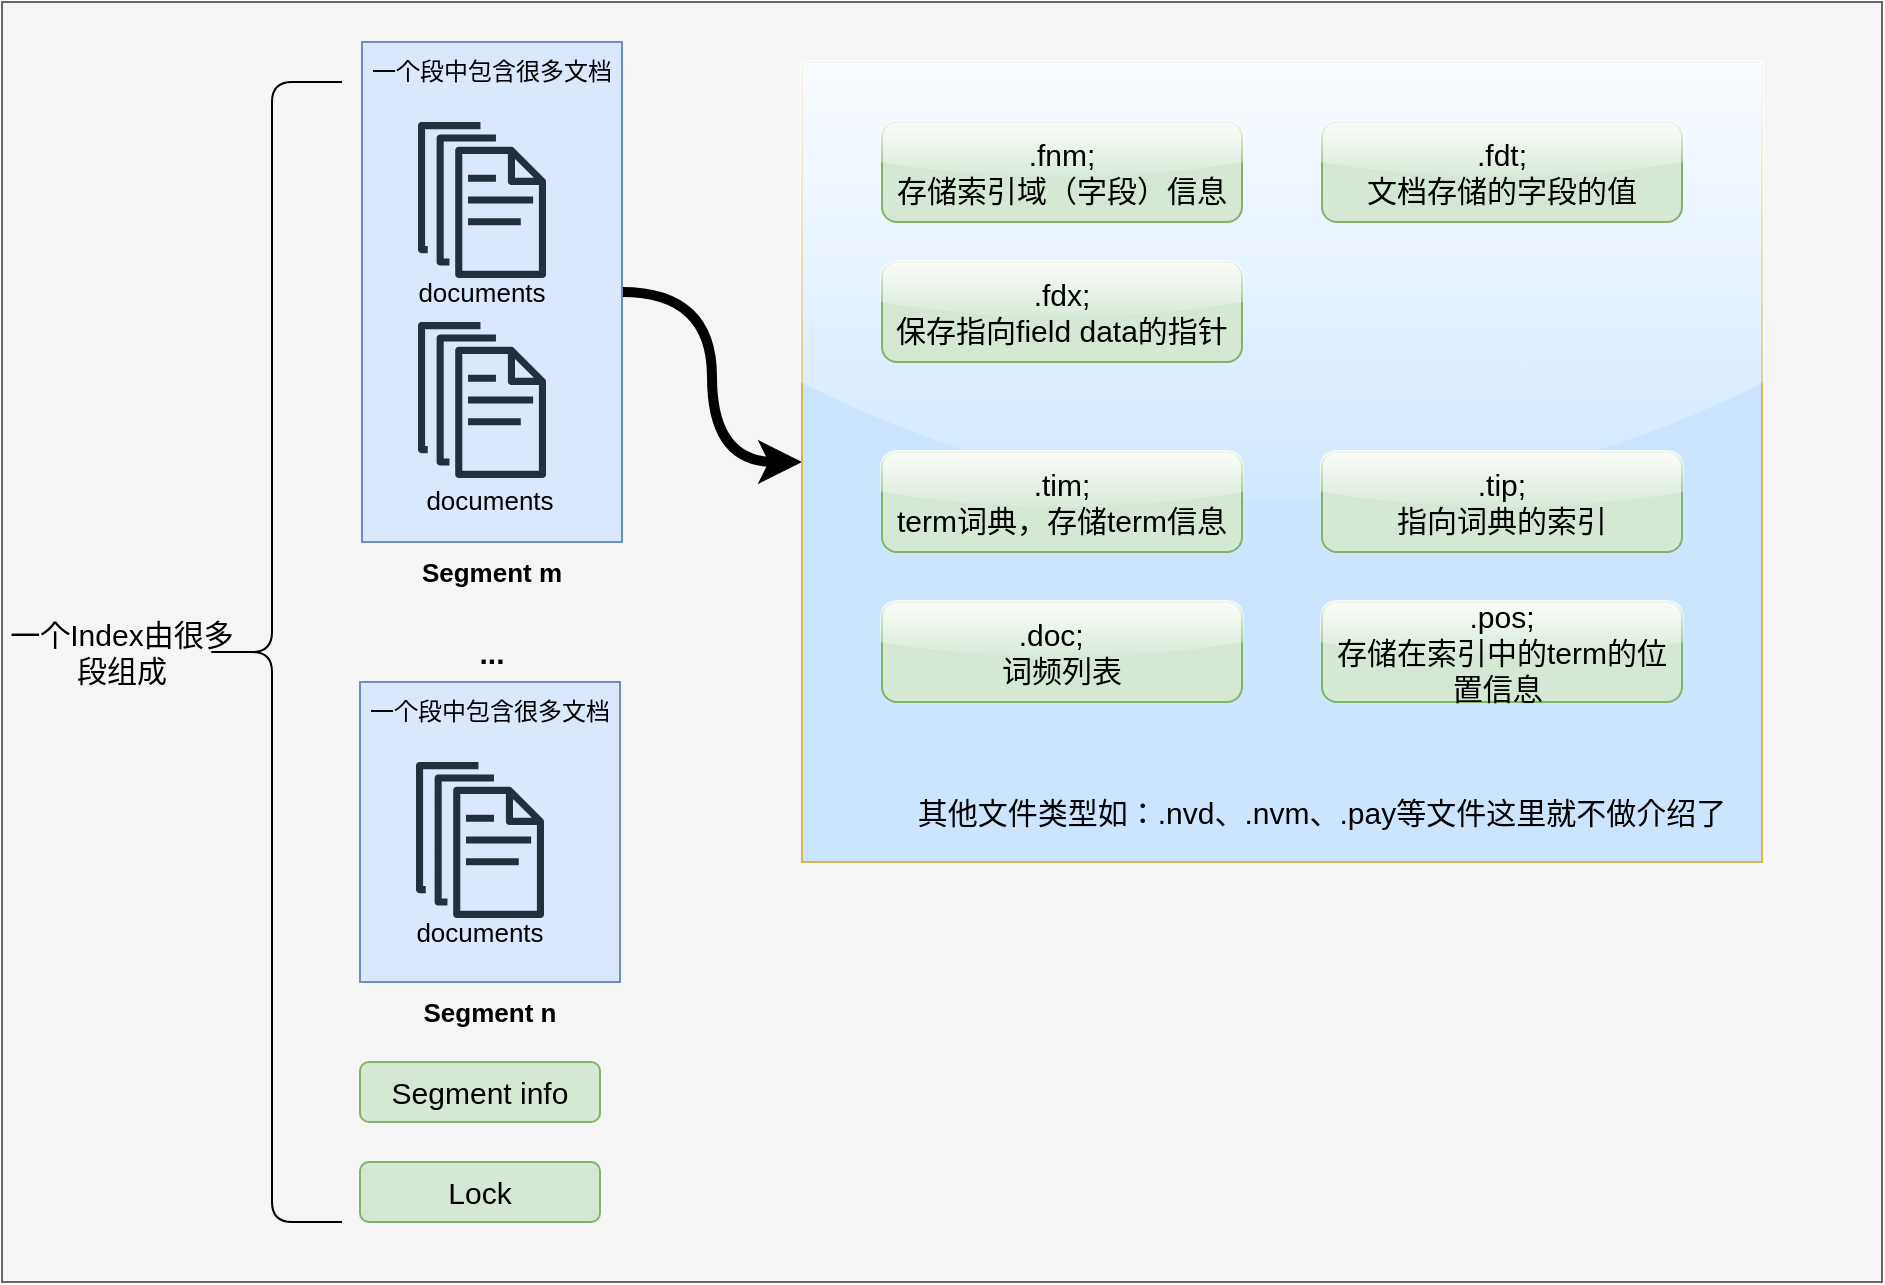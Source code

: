 <mxfile version="20.5.3" type="github">
  <diagram id="1ziBkIOy0aIOfrTeset_" name="第 1 页">
    <mxGraphModel dx="1773" dy="621" grid="1" gridSize="10" guides="1" tooltips="1" connect="1" arrows="1" fold="1" page="1" pageScale="1" pageWidth="827" pageHeight="1169" math="0" shadow="0">
      <root>
        <mxCell id="0" />
        <mxCell id="1" parent="0" />
        <mxCell id="4rep5bl105MdZM5S8P01-1" value="" style="rounded=0;whiteSpace=wrap;html=1;fillColor=#f5f5f5;fontColor=#333333;strokeColor=#666666;" vertex="1" parent="1">
          <mxGeometry x="-100" y="110" width="940" height="640" as="geometry" />
        </mxCell>
        <mxCell id="4rep5bl105MdZM5S8P01-26" style="edgeStyle=orthogonalEdgeStyle;rounded=0;orthogonalLoop=1;jettySize=auto;html=1;fontSize=15;curved=1;strokeWidth=5;" edge="1" parent="1" source="4rep5bl105MdZM5S8P01-3" target="4rep5bl105MdZM5S8P01-23">
          <mxGeometry relative="1" as="geometry" />
        </mxCell>
        <mxCell id="4rep5bl105MdZM5S8P01-3" value="" style="rounded=0;whiteSpace=wrap;html=1;fillColor=#dae8fc;strokeColor=#6c8ebf;" vertex="1" parent="1">
          <mxGeometry x="80" y="130" width="130" height="250" as="geometry" />
        </mxCell>
        <mxCell id="4rep5bl105MdZM5S8P01-4" value="" style="sketch=0;outlineConnect=0;fontColor=#232F3E;gradientColor=none;fillColor=#232F3D;strokeColor=none;dashed=0;verticalLabelPosition=bottom;verticalAlign=top;align=center;html=1;fontSize=12;fontStyle=0;aspect=fixed;pointerEvents=1;shape=mxgraph.aws4.documents;" vertex="1" parent="1">
          <mxGeometry x="108" y="170" width="64" height="78" as="geometry" />
        </mxCell>
        <mxCell id="4rep5bl105MdZM5S8P01-5" value="" style="sketch=0;outlineConnect=0;fontColor=#232F3E;gradientColor=none;fillColor=#232F3D;strokeColor=none;dashed=0;verticalLabelPosition=bottom;verticalAlign=top;align=center;html=1;fontSize=12;fontStyle=0;aspect=fixed;pointerEvents=1;shape=mxgraph.aws4.documents;" vertex="1" parent="1">
          <mxGeometry x="108" y="270" width="64" height="78" as="geometry" />
        </mxCell>
        <mxCell id="4rep5bl105MdZM5S8P01-6" value="一个段中包含很多文档" style="text;html=1;strokeColor=none;fillColor=none;align=center;verticalAlign=middle;whiteSpace=wrap;rounded=0;" vertex="1" parent="1">
          <mxGeometry x="80" y="130" width="130" height="30" as="geometry" />
        </mxCell>
        <mxCell id="4rep5bl105MdZM5S8P01-7" value="&lt;b&gt;&lt;font style=&quot;font-size: 13px;&quot;&gt;Segment m&lt;/font&gt;&lt;/b&gt;" style="text;html=1;strokeColor=none;fillColor=none;align=center;verticalAlign=middle;whiteSpace=wrap;rounded=0;" vertex="1" parent="1">
          <mxGeometry x="80" y="380" width="130" height="30" as="geometry" />
        </mxCell>
        <mxCell id="4rep5bl105MdZM5S8P01-9" value="documents" style="text;html=1;strokeColor=none;fillColor=none;align=center;verticalAlign=middle;whiteSpace=wrap;rounded=0;fontSize=13;" vertex="1" parent="1">
          <mxGeometry x="114" y="344" width="60" height="30" as="geometry" />
        </mxCell>
        <mxCell id="4rep5bl105MdZM5S8P01-10" value="documents" style="text;html=1;strokeColor=none;fillColor=none;align=center;verticalAlign=middle;whiteSpace=wrap;rounded=0;fontSize=13;" vertex="1" parent="1">
          <mxGeometry x="110" y="240" width="60" height="30" as="geometry" />
        </mxCell>
        <mxCell id="4rep5bl105MdZM5S8P01-11" value="&lt;b&gt;&lt;font style=&quot;font-size: 15px;&quot;&gt;...&lt;/font&gt;&lt;/b&gt;" style="text;html=1;strokeColor=none;fillColor=none;align=center;verticalAlign=middle;whiteSpace=wrap;rounded=0;fontSize=13;" vertex="1" parent="1">
          <mxGeometry x="104" y="420" width="82" height="30" as="geometry" />
        </mxCell>
        <mxCell id="4rep5bl105MdZM5S8P01-12" value="" style="rounded=0;whiteSpace=wrap;html=1;fillColor=#dae8fc;strokeColor=#6c8ebf;" vertex="1" parent="1">
          <mxGeometry x="79" y="450" width="130" height="150" as="geometry" />
        </mxCell>
        <mxCell id="4rep5bl105MdZM5S8P01-13" value="" style="sketch=0;outlineConnect=0;fontColor=#232F3E;gradientColor=none;fillColor=#232F3D;strokeColor=none;dashed=0;verticalLabelPosition=bottom;verticalAlign=top;align=center;html=1;fontSize=12;fontStyle=0;aspect=fixed;pointerEvents=1;shape=mxgraph.aws4.documents;" vertex="1" parent="1">
          <mxGeometry x="107" y="490" width="64" height="78" as="geometry" />
        </mxCell>
        <mxCell id="4rep5bl105MdZM5S8P01-15" value="一个段中包含很多文档" style="text;html=1;strokeColor=none;fillColor=none;align=center;verticalAlign=middle;whiteSpace=wrap;rounded=0;" vertex="1" parent="1">
          <mxGeometry x="79" y="450" width="130" height="30" as="geometry" />
        </mxCell>
        <mxCell id="4rep5bl105MdZM5S8P01-16" value="&lt;b&gt;&lt;font style=&quot;font-size: 13px;&quot;&gt;Segment n&lt;/font&gt;&lt;/b&gt;" style="text;html=1;strokeColor=none;fillColor=none;align=center;verticalAlign=middle;whiteSpace=wrap;rounded=0;" vertex="1" parent="1">
          <mxGeometry x="79" y="600" width="130" height="30" as="geometry" />
        </mxCell>
        <mxCell id="4rep5bl105MdZM5S8P01-18" value="documents" style="text;html=1;strokeColor=none;fillColor=none;align=center;verticalAlign=middle;whiteSpace=wrap;rounded=0;fontSize=13;" vertex="1" parent="1">
          <mxGeometry x="109" y="560" width="60" height="30" as="geometry" />
        </mxCell>
        <mxCell id="4rep5bl105MdZM5S8P01-21" value="" style="shape=curlyBracket;whiteSpace=wrap;html=1;rounded=1;labelPosition=left;verticalLabelPosition=middle;align=right;verticalAlign=middle;fontSize=15;" vertex="1" parent="1">
          <mxGeometry y="150" width="70" height="570" as="geometry" />
        </mxCell>
        <mxCell id="4rep5bl105MdZM5S8P01-22" value="一个Index由很多段组成" style="text;html=1;strokeColor=none;fillColor=none;align=center;verticalAlign=middle;whiteSpace=wrap;rounded=0;fontSize=15;" vertex="1" parent="1">
          <mxGeometry x="-100" y="420" width="120" height="30" as="geometry" />
        </mxCell>
        <mxCell id="4rep5bl105MdZM5S8P01-23" value="" style="rounded=0;whiteSpace=wrap;html=1;fontSize=15;fillColor=#CCE5FF;strokeColor=#d6b656;glass=1;" vertex="1" parent="1">
          <mxGeometry x="300" y="140" width="480" height="400" as="geometry" />
        </mxCell>
        <mxCell id="4rep5bl105MdZM5S8P01-24" value="Segment info" style="rounded=1;whiteSpace=wrap;html=1;fontSize=15;fillColor=#d5e8d4;strokeColor=#82b366;" vertex="1" parent="1">
          <mxGeometry x="79" y="640" width="120" height="30" as="geometry" />
        </mxCell>
        <mxCell id="4rep5bl105MdZM5S8P01-25" value="Lock" style="rounded=1;whiteSpace=wrap;html=1;fontSize=15;fillColor=#d5e8d4;strokeColor=#82b366;" vertex="1" parent="1">
          <mxGeometry x="79" y="690" width="120" height="30" as="geometry" />
        </mxCell>
        <mxCell id="4rep5bl105MdZM5S8P01-27" value=".fnm;&lt;br&gt;存储索引域（字段）信息" style="rounded=1;whiteSpace=wrap;html=1;fontSize=15;fillColor=#d5e8d4;strokeColor=#82b366;glass=1;" vertex="1" parent="1">
          <mxGeometry x="340" y="170" width="180" height="50" as="geometry" />
        </mxCell>
        <mxCell id="4rep5bl105MdZM5S8P01-28" value="&lt;div&gt;.fdt;&lt;/div&gt;&lt;div&gt;文档存储的字段的值&lt;/div&gt;" style="rounded=1;whiteSpace=wrap;html=1;fontSize=15;fillColor=#d5e8d4;strokeColor=#82b366;glass=1;" vertex="1" parent="1">
          <mxGeometry x="560" y="170" width="180" height="50" as="geometry" />
        </mxCell>
        <mxCell id="4rep5bl105MdZM5S8P01-29" value="&lt;div&gt;.fdx;&lt;/div&gt;&lt;div&gt;保存指向field data的指针&lt;/div&gt;" style="rounded=1;whiteSpace=wrap;html=1;fontSize=15;fillColor=#d5e8d4;strokeColor=#82b366;glass=1;" vertex="1" parent="1">
          <mxGeometry x="340" y="240" width="180" height="50" as="geometry" />
        </mxCell>
        <mxCell id="4rep5bl105MdZM5S8P01-30" value="&lt;div&gt;.tim;&lt;/div&gt;&lt;div&gt;term词典，存储term信息&lt;/div&gt;" style="rounded=1;whiteSpace=wrap;html=1;fontSize=15;fillColor=#d5e8d4;strokeColor=#82b366;glass=1;" vertex="1" parent="1">
          <mxGeometry x="340" y="335" width="180" height="50" as="geometry" />
        </mxCell>
        <mxCell id="4rep5bl105MdZM5S8P01-31" value="&lt;div&gt;.tip;&lt;/div&gt;&lt;div&gt;指向词典的索引&lt;/div&gt;" style="rounded=1;whiteSpace=wrap;html=1;fontSize=15;fillColor=#d5e8d4;strokeColor=#82b366;glass=1;" vertex="1" parent="1">
          <mxGeometry x="560" y="335" width="180" height="50" as="geometry" />
        </mxCell>
        <mxCell id="4rep5bl105MdZM5S8P01-32" value="&lt;div style=&quot;text-align: left;&quot;&gt;&lt;div&gt;&amp;nbsp; .doc;&lt;/div&gt;&lt;div&gt;词频列表&lt;/div&gt;&lt;/div&gt;" style="rounded=1;whiteSpace=wrap;html=1;fontSize=15;fillColor=#d5e8d4;strokeColor=#82b366;glass=1;" vertex="1" parent="1">
          <mxGeometry x="340" y="410" width="180" height="50" as="geometry" />
        </mxCell>
        <mxCell id="4rep5bl105MdZM5S8P01-33" value="&lt;div&gt;.pos;&lt;/div&gt;&lt;div&gt;存储在索引中的term的位置信息&amp;nbsp;&lt;/div&gt;" style="rounded=1;whiteSpace=wrap;html=1;fontSize=15;sketch=0;shadow=0;fillColor=#d5e8d4;strokeColor=#82b366;glass=1;" vertex="1" parent="1">
          <mxGeometry x="560" y="410" width="180" height="50" as="geometry" />
        </mxCell>
        <mxCell id="4rep5bl105MdZM5S8P01-34" value="其他文件类型如：.nvd、.nvm、.pay等文件这里就不做介绍了" style="text;html=1;strokeColor=none;fillColor=none;align=center;verticalAlign=middle;whiteSpace=wrap;rounded=0;fontSize=15;" vertex="1" parent="1">
          <mxGeometry x="350" y="500" width="420" height="30" as="geometry" />
        </mxCell>
      </root>
    </mxGraphModel>
  </diagram>
</mxfile>
